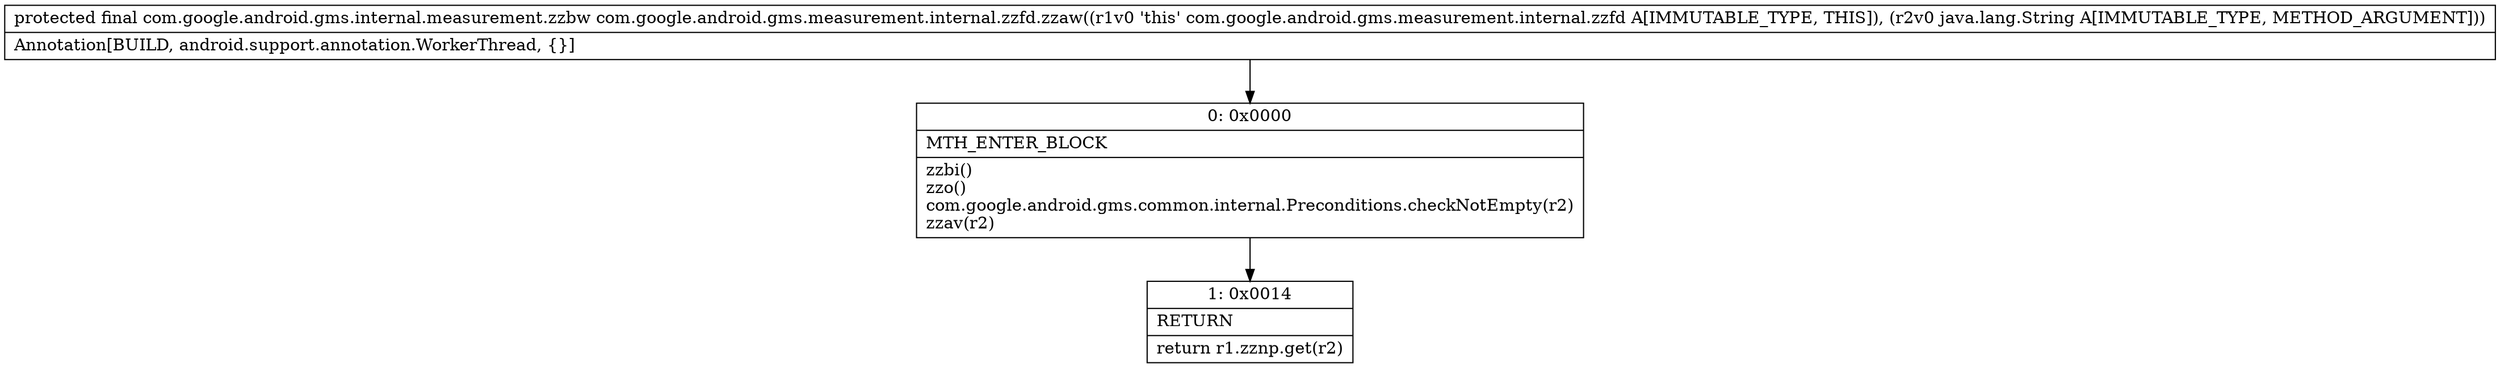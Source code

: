 digraph "CFG forcom.google.android.gms.measurement.internal.zzfd.zzaw(Ljava\/lang\/String;)Lcom\/google\/android\/gms\/internal\/measurement\/zzbw;" {
Node_0 [shape=record,label="{0\:\ 0x0000|MTH_ENTER_BLOCK\l|zzbi()\lzzo()\lcom.google.android.gms.common.internal.Preconditions.checkNotEmpty(r2)\lzzav(r2)\l}"];
Node_1 [shape=record,label="{1\:\ 0x0014|RETURN\l|return r1.zznp.get(r2)\l}"];
MethodNode[shape=record,label="{protected final com.google.android.gms.internal.measurement.zzbw com.google.android.gms.measurement.internal.zzfd.zzaw((r1v0 'this' com.google.android.gms.measurement.internal.zzfd A[IMMUTABLE_TYPE, THIS]), (r2v0 java.lang.String A[IMMUTABLE_TYPE, METHOD_ARGUMENT]))  | Annotation[BUILD, android.support.annotation.WorkerThread, \{\}]\l}"];
MethodNode -> Node_0;
Node_0 -> Node_1;
}

